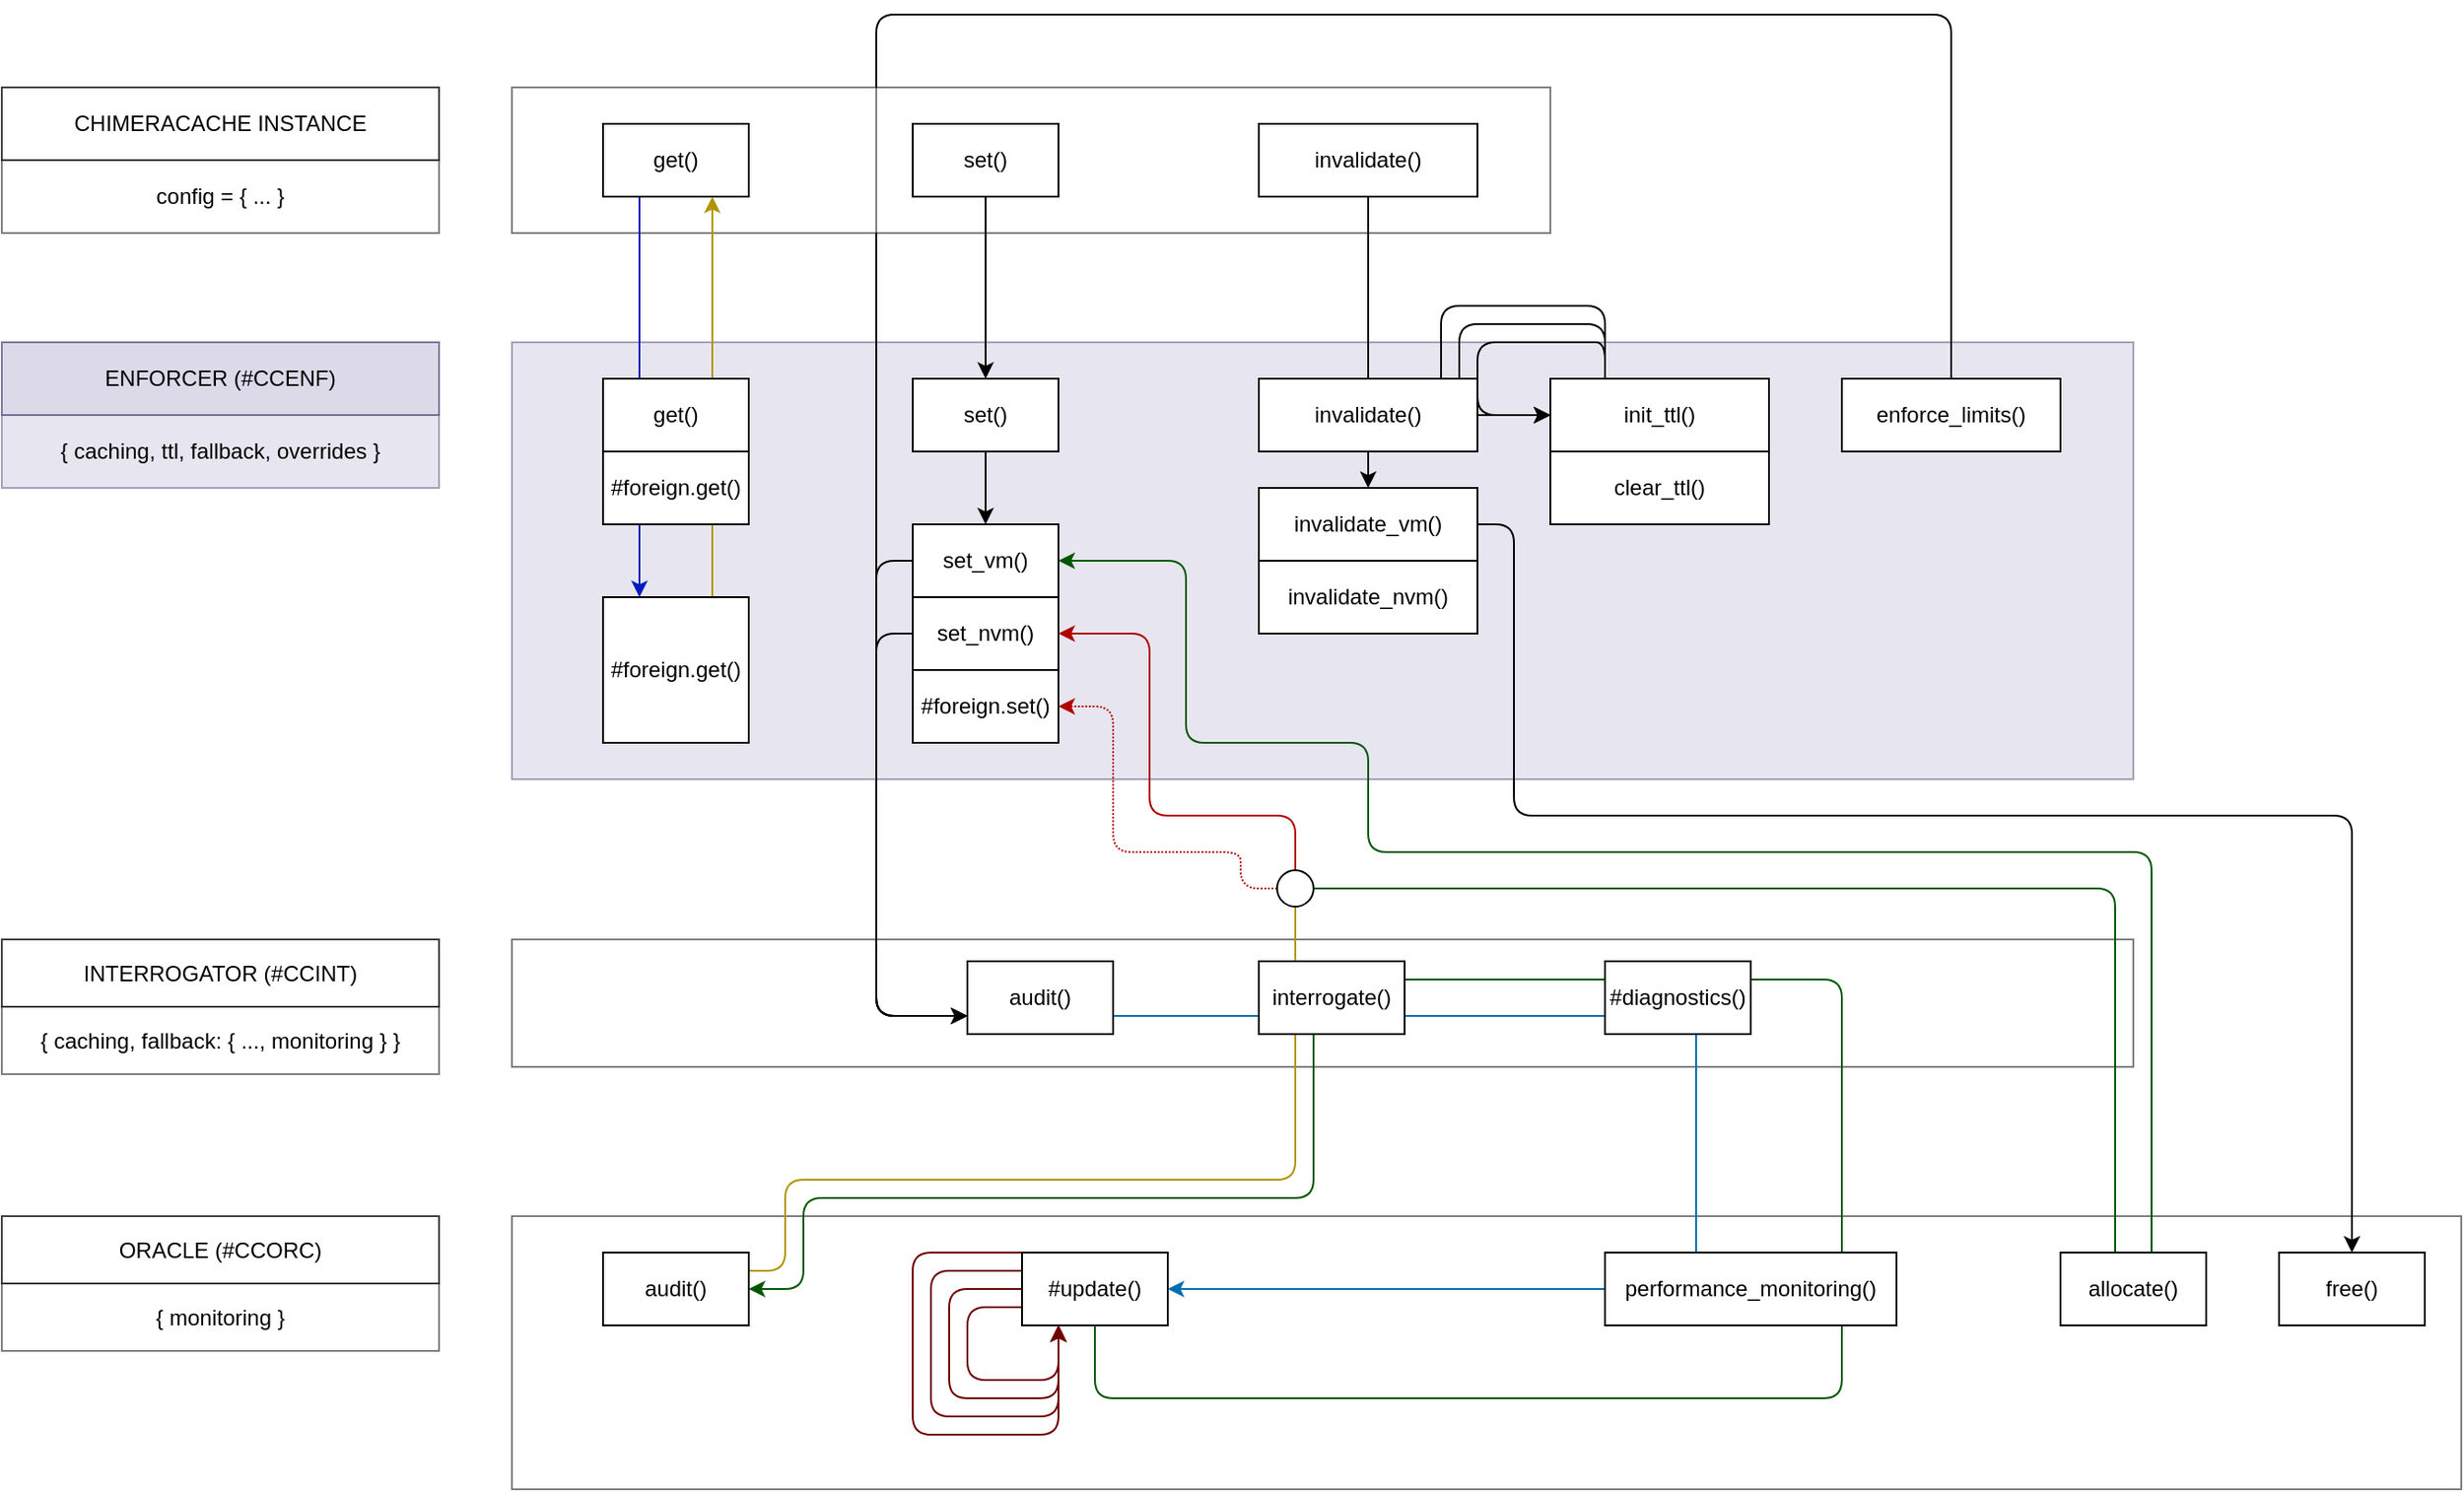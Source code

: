 <mxfile>
    <diagram id="EUoIF8F6BoiCCJ9SxhuZ" name="Page-1">
        <mxGraphModel dx="1935" dy="1340" grid="1" gridSize="10" guides="1" tooltips="1" connect="1" arrows="1" fold="1" page="1" pageScale="1" pageWidth="850" pageHeight="1100" math="0" shadow="0">
            <root>
                <mxCell id="0"/>
                <mxCell id="1" parent="0"/>
                <mxCell id="107" value="" style="whiteSpace=wrap;html=1;opacity=50;fillColor=light-dark(#FFFFFF,#003333);" parent="1" vertex="1">
                    <mxGeometry x="560" y="628" width="890" height="70" as="geometry"/>
                </mxCell>
                <mxCell id="108" value="" style="whiteSpace=wrap;html=1;fillColor=light-dark(#D0CEE2,#330033);strokeColor=#56517e;opacity=50;" parent="1" vertex="1">
                    <mxGeometry x="560" y="300" width="890" height="240" as="geometry"/>
                </mxCell>
                <mxCell id="129" style="edgeStyle=none;html=1;exitX=0.5;exitY=0;exitDx=0;exitDy=0;entryX=0;entryY=0.75;entryDx=0;entryDy=0;strokeColor=light-dark(#000000,#001DBC);" parent="1" source="42" target="54" edge="1">
                    <mxGeometry relative="1" as="geometry">
                        <mxPoint x="710" y="610" as="targetPoint"/>
                        <Array as="points">
                            <mxPoint x="1350" y="120"/>
                            <mxPoint x="760" y="120"/>
                            <mxPoint x="760" y="670"/>
                        </Array>
                    </mxGeometry>
                </mxCell>
                <mxCell id="109" value="" style="whiteSpace=wrap;html=1;opacity=50;fillColor=light-dark(#FFFFFF,#003300);" parent="1" vertex="1">
                    <mxGeometry x="560" y="160" width="570" height="80" as="geometry"/>
                </mxCell>
                <mxCell id="106" value="&lt;span style=&quot;font-family: monospace; font-size: 0px; text-align: start; text-wrap-mode: nowrap;&quot;&gt;%3CmxGraphModel%3E%3Croot%3E%3CmxCell%20id%3D%220%22%2F%3E%3CmxCell%20id%3D%221%22%20parent%3D%220%22%2F%3E%3CmxCell%20id%3D%222%22%20value%3D%22%22%20style%3D%22whiteSpace%3Dwrap%3Bhtml%3D1%3B%22%20vertex%3D%221%22%20parent%3D%221%22%3E%3CmxGeometry%20y%3D%22440%22%20width%3D%221320%22%20height%3D%22130%22%20as%3D%22geometry%22%2F%3E%3C%2FmxCell%3E%3C%2Froot%3E%3C%2FmxGraphModel%3E&lt;/span&gt;" style="whiteSpace=wrap;html=1;opacity=50;fillColor=light-dark(#FFFFFF,#33001A);" parent="1" vertex="1">
                    <mxGeometry x="560" y="780" width="1070" height="150" as="geometry"/>
                </mxCell>
                <mxCell id="40" style="edgeStyle=none;html=1;exitX=0.5;exitY=1;exitDx=0;exitDy=0;entryX=0.5;entryY=0;entryDx=0;entryDy=0;strokeColor=light-dark(#000000,#001DBC);" parent="1" source="30" target="27" edge="1">
                    <mxGeometry relative="1" as="geometry"/>
                </mxCell>
                <mxCell id="38" style="edgeStyle=none;html=1;exitX=0.25;exitY=1;exitDx=0;exitDy=0;entryX=0.25;entryY=0;entryDx=0;entryDy=0;fillColor=#0050ef;strokeColor=light-dark(#001DBC,#3333FF);" parent="1" source="3" target="130" edge="1">
                    <mxGeometry relative="1" as="geometry">
                        <mxPoint x="620" y="240" as="sourcePoint"/>
                        <mxPoint x="620" y="320" as="targetPoint"/>
                    </mxGeometry>
                </mxCell>
                <mxCell id="3" value="get()" style="whiteSpace=wrap;html=1;rotation=0;" parent="1" vertex="1">
                    <mxGeometry x="610" y="180" width="80" height="40" as="geometry"/>
                </mxCell>
                <mxCell id="39" style="edgeStyle=none;html=1;exitX=0.5;exitY=1;exitDx=0;exitDy=0;entryX=0.5;entryY=0;entryDx=0;entryDy=0;strokeColor=light-dark(#000000,#3333FF);" parent="1" source="4" target="28" edge="1">
                    <mxGeometry relative="1" as="geometry"/>
                </mxCell>
                <mxCell id="4" value="set()" style="whiteSpace=wrap;html=1;rotation=0;" parent="1" vertex="1">
                    <mxGeometry x="780" y="180" width="80" height="40" as="geometry"/>
                </mxCell>
                <mxCell id="80" style="edgeStyle=none;html=1;exitX=0.75;exitY=0;exitDx=0;exitDy=0;entryX=0.75;entryY=1;entryDx=0;entryDy=0;fillColor=#e3c800;strokeColor=light-dark(#B09500,#FFFF33);" parent="1" source="130" target="3" edge="1">
                    <mxGeometry relative="1" as="geometry"/>
                </mxCell>
                <mxCell id="20" value="get()" style="whiteSpace=wrap;html=1;rotation=0;" parent="1" vertex="1">
                    <mxGeometry x="610" y="320" width="80" height="40" as="geometry"/>
                </mxCell>
                <mxCell id="49" style="edgeStyle=none;html=1;exitX=0;exitY=0.5;exitDx=0;exitDy=0;entryX=0;entryY=0.75;entryDx=0;entryDy=0;strokeColor=light-dark(#000000,#3333FF);" parent="1" source="21" target="54" edge="1">
                    <mxGeometry relative="1" as="geometry">
                        <mxPoint x="760" y="590" as="targetPoint"/>
                        <mxPoint x="750" y="420" as="sourcePoint"/>
                        <Array as="points">
                            <mxPoint x="760" y="420"/>
                            <mxPoint x="760" y="670"/>
                        </Array>
                    </mxGeometry>
                </mxCell>
                <mxCell id="21" value="set_vm()" style="whiteSpace=wrap;html=1;rotation=0;" parent="1" vertex="1">
                    <mxGeometry x="780" y="400" width="80" height="40" as="geometry"/>
                </mxCell>
                <mxCell id="50" style="edgeStyle=none;html=1;exitX=0;exitY=0.5;exitDx=0;exitDy=0;entryX=0;entryY=0.75;entryDx=0;entryDy=0;strokeColor=light-dark(#000000,#3333FF);" parent="1" source="22" target="54" edge="1">
                    <mxGeometry relative="1" as="geometry">
                        <mxPoint x="750" y="460" as="targetPoint"/>
                        <Array as="points">
                            <mxPoint x="760" y="460"/>
                            <mxPoint x="760" y="670"/>
                        </Array>
                    </mxGeometry>
                </mxCell>
                <mxCell id="22" value="set_nvm()" style="whiteSpace=wrap;html=1;rotation=0;" parent="1" vertex="1">
                    <mxGeometry x="780" y="440" width="80" height="40" as="geometry"/>
                </mxCell>
                <mxCell id="23" value="#foreign.set()" style="whiteSpace=wrap;html=1;rotation=0;" parent="1" vertex="1">
                    <mxGeometry x="780" y="480" width="80" height="40" as="geometry"/>
                </mxCell>
                <mxCell id="24" value="#foreign.get()" style="whiteSpace=wrap;html=1;rotation=0;" parent="1" vertex="1">
                    <mxGeometry x="610" y="360" width="80" height="40" as="geometry"/>
                </mxCell>
                <mxCell id="100" style="edgeStyle=none;html=1;exitX=1;exitY=0.5;exitDx=0;exitDy=0;entryX=0.5;entryY=0;entryDx=0;entryDy=0;strokeColor=light-dark(#000000,#001DBC);" parent="1" source="27" target="99" edge="1">
                    <mxGeometry relative="1" as="geometry">
                        <Array as="points">
                            <mxPoint x="1110" y="400"/>
                            <mxPoint x="1110" y="560"/>
                            <mxPoint x="1570" y="560"/>
                        </Array>
                    </mxGeometry>
                </mxCell>
                <mxCell id="27" value="invalidate_vm()" style="whiteSpace=wrap;html=1;" parent="1" vertex="1">
                    <mxGeometry x="970" y="380" width="120" height="40" as="geometry"/>
                </mxCell>
                <mxCell id="36" style="edgeStyle=none;html=1;exitX=0.5;exitY=1;exitDx=0;exitDy=0;entryX=0.5;entryY=0;entryDx=0;entryDy=0;strokeColor=light-dark(#000000,#3333FF);" parent="1" source="28" target="21" edge="1">
                    <mxGeometry relative="1" as="geometry"/>
                </mxCell>
                <mxCell id="28" value="set()" style="whiteSpace=wrap;html=1;rotation=0;" parent="1" vertex="1">
                    <mxGeometry x="780" y="320" width="80" height="40" as="geometry"/>
                </mxCell>
                <mxCell id="29" value="invalidate_nvm()" style="whiteSpace=wrap;html=1;" parent="1" vertex="1">
                    <mxGeometry x="970" y="420" width="120" height="40" as="geometry"/>
                </mxCell>
                <mxCell id="30" value="invalidate()" style="whiteSpace=wrap;html=1;rotation=0;" parent="1" vertex="1">
                    <mxGeometry x="970" y="180" width="120" height="40" as="geometry"/>
                </mxCell>
                <mxCell id="124" style="edgeStyle=none;html=1;exitX=0.25;exitY=0;exitDx=0;exitDy=0;entryX=0;entryY=0.5;entryDx=0;entryDy=0;strokeColor=light-dark(#000000,#001DBC);" parent="1" source="33" target="33" edge="1">
                    <mxGeometry relative="1" as="geometry">
                        <mxPoint x="1080" y="280" as="targetPoint"/>
                        <Array as="points">
                            <mxPoint x="1160" y="280"/>
                            <mxPoint x="1070" y="280"/>
                            <mxPoint x="1070" y="340"/>
                        </Array>
                    </mxGeometry>
                </mxCell>
                <mxCell id="126" style="edgeStyle=none;html=1;exitX=0.25;exitY=0;exitDx=0;exitDy=0;entryX=0;entryY=0.5;entryDx=0;entryDy=0;strokeColor=light-dark(#000000,#001DBC);" parent="1" source="33" target="33" edge="1">
                    <mxGeometry relative="1" as="geometry">
                        <mxPoint x="1070" y="259.808" as="targetPoint"/>
                        <Array as="points">
                            <mxPoint x="1160" y="290"/>
                            <mxPoint x="1080" y="290"/>
                            <mxPoint x="1080" y="340"/>
                        </Array>
                    </mxGeometry>
                </mxCell>
                <mxCell id="127" style="edgeStyle=none;html=1;exitX=0.25;exitY=0;exitDx=0;exitDy=0;strokeColor=light-dark(#000000,#001DBC);" parent="1" source="33" target="33" edge="1">
                    <mxGeometry relative="1" as="geometry">
                        <mxPoint x="1080" y="250" as="targetPoint"/>
                        <Array as="points">
                            <mxPoint x="1160" y="300"/>
                            <mxPoint x="1150" y="300"/>
                            <mxPoint x="1090" y="300"/>
                            <mxPoint x="1090" y="340"/>
                        </Array>
                    </mxGeometry>
                </mxCell>
                <mxCell id="33" value="init_ttl()" style="whiteSpace=wrap;html=1;" parent="1" vertex="1">
                    <mxGeometry x="1130" y="320" width="120" height="40" as="geometry"/>
                </mxCell>
                <mxCell id="34" value="clear_ttl()" style="whiteSpace=wrap;html=1;" parent="1" vertex="1">
                    <mxGeometry x="1130" y="360" width="120" height="40" as="geometry"/>
                </mxCell>
                <mxCell id="42" value="enforce_limits()" style="whiteSpace=wrap;html=1;" parent="1" vertex="1">
                    <mxGeometry x="1290" y="320" width="120" height="40" as="geometry"/>
                </mxCell>
                <mxCell id="78" style="edgeStyle=none;html=1;entryX=1;entryY=0.5;entryDx=0;entryDy=0;fillColor=#e51400;strokeColor=light-dark(#B20000,#FF0000);exitX=0.5;exitY=0;exitDx=0;exitDy=0;" parent="1" source="98" target="22" edge="1">
                    <mxGeometry relative="1" as="geometry">
                        <mxPoint x="990" y="600" as="sourcePoint"/>
                        <Array as="points">
                            <mxPoint x="990" y="560"/>
                            <mxPoint x="910" y="560"/>
                            <mxPoint x="910" y="460"/>
                        </Array>
                    </mxGeometry>
                </mxCell>
                <mxCell id="79" style="edgeStyle=none;html=1;entryX=1;entryY=0.5;entryDx=0;entryDy=0;fillColor=#e51400;strokeColor=light-dark(#B20000,#FF0000);dashed=1;dashPattern=1 1;exitX=0;exitY=0.5;exitDx=0;exitDy=0;" parent="1" source="98" target="23" edge="1">
                    <mxGeometry relative="1" as="geometry">
                        <mxPoint x="970" y="600" as="sourcePoint"/>
                        <Array as="points">
                            <mxPoint x="960" y="600"/>
                            <mxPoint x="960" y="580"/>
                            <mxPoint x="890" y="580"/>
                            <mxPoint x="890" y="500"/>
                        </Array>
                    </mxGeometry>
                </mxCell>
                <mxCell id="91" style="edgeStyle=none;html=1;exitX=0;exitY=0.5;exitDx=0;exitDy=0;entryX=0.25;entryY=1;entryDx=0;entryDy=0;fillColor=#a20025;strokeColor=light-dark(#6F0000,#FF0000);" parent="1" source="53" target="53" edge="1">
                    <mxGeometry relative="1" as="geometry">
                        <mxPoint x="850" y="880" as="targetPoint"/>
                        <Array as="points">
                            <mxPoint x="800" y="820"/>
                            <mxPoint x="800" y="880"/>
                            <mxPoint x="860" y="880"/>
                        </Array>
                    </mxGeometry>
                </mxCell>
                <mxCell id="92" style="edgeStyle=none;html=1;exitX=0;exitY=0.75;exitDx=0;exitDy=0;entryX=0.25;entryY=1;entryDx=0;entryDy=0;fillColor=#a20025;strokeColor=light-dark(#6F0000,#FF0000);" parent="1" source="53" target="53" edge="1">
                    <mxGeometry relative="1" as="geometry">
                        <mxPoint x="850" y="870" as="targetPoint"/>
                        <Array as="points">
                            <mxPoint x="810" y="830"/>
                            <mxPoint x="810" y="870"/>
                            <mxPoint x="860" y="870"/>
                        </Array>
                    </mxGeometry>
                </mxCell>
                <mxCell id="94" style="edgeStyle=none;html=1;exitX=0;exitY=0.25;exitDx=0;exitDy=0;entryX=0.25;entryY=1;entryDx=0;entryDy=0;fillColor=#a20025;strokeColor=light-dark(#6F0000,#FF0000);" parent="1" source="53" target="53" edge="1">
                    <mxGeometry relative="1" as="geometry">
                        <mxPoint x="890" y="890" as="targetPoint"/>
                        <Array as="points">
                            <mxPoint x="790" y="810"/>
                            <mxPoint x="790" y="890"/>
                            <mxPoint x="860" y="890"/>
                        </Array>
                    </mxGeometry>
                </mxCell>
                <mxCell id="95" style="edgeStyle=none;html=1;exitX=0;exitY=0;exitDx=0;exitDy=0;entryX=0.25;entryY=1;entryDx=0;entryDy=0;fillColor=#a20025;strokeColor=light-dark(#6F0000,#FF0000);" parent="1" source="53" target="53" edge="1">
                    <mxGeometry relative="1" as="geometry">
                        <mxPoint x="860" y="940" as="targetPoint"/>
                        <Array as="points">
                            <mxPoint x="780" y="800"/>
                            <mxPoint x="780" y="900"/>
                            <mxPoint x="860" y="900"/>
                        </Array>
                    </mxGeometry>
                </mxCell>
                <mxCell id="53" value="#update()" style="whiteSpace=wrap;html=1;rotation=0;" parent="1" vertex="1">
                    <mxGeometry x="840" y="800" width="80" height="40" as="geometry"/>
                </mxCell>
                <mxCell id="90" style="edgeStyle=none;html=1;exitX=1;exitY=0.75;exitDx=0;exitDy=0;entryX=1;entryY=0.5;entryDx=0;entryDy=0;fillColor=#1ba1e2;strokeColor=light-dark(#006EAF,#3333FF);" parent="1" source="54" target="53" edge="1">
                    <mxGeometry relative="1" as="geometry">
                        <Array as="points">
                            <mxPoint x="1060" y="670"/>
                            <mxPoint x="1210" y="670"/>
                            <mxPoint x="1210" y="820"/>
                        </Array>
                    </mxGeometry>
                </mxCell>
                <mxCell id="54" value="audit()" style="whiteSpace=wrap;html=1;rotation=0;" parent="1" vertex="1">
                    <mxGeometry x="810" y="640" width="80" height="40" as="geometry"/>
                </mxCell>
                <mxCell id="68" style="edgeStyle=none;html=1;exitX=0.5;exitY=1;exitDx=0;exitDy=0;fillColor=#008a00;strokeColor=light-dark(#005700,#00FF00);entryX=1;entryY=0.5;entryDx=0;entryDy=0;" parent="1" source="53" edge="1" target="81">
                    <mxGeometry relative="1" as="geometry">
                        <mxPoint x="690" y="830" as="targetPoint"/>
                        <Array as="points">
                            <mxPoint x="880" y="880"/>
                            <mxPoint x="1290" y="880"/>
                            <mxPoint x="1290" y="650"/>
                            <mxPoint x="1000" y="650"/>
                            <mxPoint x="1000" y="730"/>
                            <mxPoint x="1000" y="770"/>
                            <mxPoint x="720" y="770"/>
                            <mxPoint x="720" y="820"/>
                        </Array>
                    </mxGeometry>
                </mxCell>
                <mxCell id="64" value="performance_monitoring()" style="whiteSpace=wrap;html=1;rotation=0;" parent="1" vertex="1">
                    <mxGeometry x="1160" y="800" width="160" height="40" as="geometry"/>
                </mxCell>
                <mxCell id="44" value="#diagnostics()" style="whiteSpace=wrap;html=1;rotation=0;" parent="1" vertex="1">
                    <mxGeometry x="1160" y="640" width="80" height="40" as="geometry"/>
                </mxCell>
                <mxCell id="88" style="edgeStyle=none;html=1;exitX=1;exitY=0.25;exitDx=0;exitDy=0;fillColor=#e3c800;strokeColor=light-dark(#B09500,#FFFF33);" parent="1" source="81" edge="1">
                    <mxGeometry relative="1" as="geometry">
                        <mxPoint x="990" y="600" as="targetPoint"/>
                        <Array as="points">
                            <mxPoint x="710" y="810"/>
                            <mxPoint x="710" y="760"/>
                            <mxPoint x="990" y="760"/>
                        </Array>
                    </mxGeometry>
                </mxCell>
                <mxCell id="81" value="audit()" style="whiteSpace=wrap;html=1;rotation=0;" parent="1" vertex="1">
                    <mxGeometry x="610" y="800" width="80" height="40" as="geometry"/>
                </mxCell>
                <mxCell id="47" value="interrogate()" style="whiteSpace=wrap;html=1;" parent="1" vertex="1">
                    <mxGeometry x="970" y="640" width="80" height="40" as="geometry"/>
                </mxCell>
                <mxCell id="104" style="edgeStyle=none;html=1;exitX=1;exitY=0.5;exitDx=0;exitDy=0;entryX=1;entryY=0.5;entryDx=0;entryDy=0;fillColor=#008a00;strokeColor=light-dark(#005700,#00FF00);" parent="1" source="98" target="21" edge="1">
                    <mxGeometry relative="1" as="geometry">
                        <mxPoint x="930" y="420" as="targetPoint"/>
                        <Array as="points">
                            <mxPoint x="1440" y="600"/>
                            <mxPoint x="1440" y="820"/>
                            <mxPoint x="1460" y="820"/>
                            <mxPoint x="1460" y="580"/>
                            <mxPoint x="1030" y="580"/>
                            <mxPoint x="1030" y="520"/>
                            <mxPoint x="930" y="520"/>
                            <mxPoint x="930" y="420"/>
                        </Array>
                    </mxGeometry>
                </mxCell>
                <mxCell id="98" value="" style="ellipse;whiteSpace=wrap;html=1;strokeColor=light-dark(#000000,#FFFF33);fillColor=light-dark(#FFFFFF,#FFFF33);" parent="1" vertex="1">
                    <mxGeometry x="980" y="590" width="20" height="20" as="geometry"/>
                </mxCell>
                <mxCell id="99" value="free()" style="whiteSpace=wrap;html=1;rotation=0;" parent="1" vertex="1">
                    <mxGeometry x="1530" y="800" width="80" height="40" as="geometry"/>
                </mxCell>
                <mxCell id="101" value="invalidate()" style="whiteSpace=wrap;html=1;" parent="1" vertex="1">
                    <mxGeometry x="970" y="320" width="120" height="40" as="geometry"/>
                </mxCell>
                <mxCell id="102" value="allocate()" style="whiteSpace=wrap;html=1;rotation=0;" parent="1" vertex="1">
                    <mxGeometry x="1410" y="800" width="80" height="40" as="geometry"/>
                </mxCell>
                <mxCell id="111" value="INTERROGATOR (#CCINT)" style="whiteSpace=wrap;html=1;opacity=75;fillColor=light-dark(#FFFFFF,#003333);" parent="1" vertex="1">
                    <mxGeometry x="280" y="628" width="240" height="37" as="geometry"/>
                </mxCell>
                <mxCell id="114" value="ENFORCER (#CCENF)" style="whiteSpace=wrap;html=1;fillColor=light-dark(#D0CEE2,#330033);strokeColor=#56517e;opacity=75;" parent="1" vertex="1">
                    <mxGeometry x="280" y="300" width="240" height="40" as="geometry"/>
                </mxCell>
                <mxCell id="115" value="CHIMERACACHE INSTANCE" style="whiteSpace=wrap;html=1;opacity=75;fillColor=light-dark(#FFFFFF,#003300);" parent="1" vertex="1">
                    <mxGeometry x="280" y="160" width="240" height="40" as="geometry"/>
                </mxCell>
                <mxCell id="118" value="ORACLE (#CCORC)" style="whiteSpace=wrap;html=1;opacity=75;fillColor=light-dark(#FFFFFF,#33001A);" parent="1" vertex="1">
                    <mxGeometry x="280" y="780" width="240" height="37" as="geometry"/>
                </mxCell>
                <mxCell id="119" value="config = { ... }" style="whiteSpace=wrap;html=1;opacity=50;fillColor=light-dark(#FFFFFF,#003300);" parent="1" vertex="1">
                    <mxGeometry x="280" y="200" width="240" height="40" as="geometry"/>
                </mxCell>
                <mxCell id="120" value="{ caching, ttl, fallback, overrides }" style="whiteSpace=wrap;html=1;fillColor=light-dark(#D0CEE2,#330033);strokeColor=#56517e;opacity=50;" parent="1" vertex="1">
                    <mxGeometry x="280" y="340" width="240" height="40" as="geometry"/>
                </mxCell>
                <mxCell id="122" value="{ caching, fallback: { ..., monitoring } }" style="whiteSpace=wrap;html=1;opacity=50;fillColor=light-dark(#FFFFFF,#003333);" parent="1" vertex="1">
                    <mxGeometry x="280" y="665" width="240" height="37" as="geometry"/>
                </mxCell>
                <mxCell id="123" value="{ monitoring }" style="whiteSpace=wrap;html=1;opacity=50;fillColor=light-dark(#FFFFFF,#33001A);" parent="1" vertex="1">
                    <mxGeometry x="280" y="817" width="240" height="37" as="geometry"/>
                </mxCell>
                <mxCell id="130" value="#foreign.get()" style="whiteSpace=wrap;html=1;rotation=0;" vertex="1" parent="1">
                    <mxGeometry x="610" y="440" width="80" height="80" as="geometry"/>
                </mxCell>
            </root>
        </mxGraphModel>
    </diagram>
</mxfile>